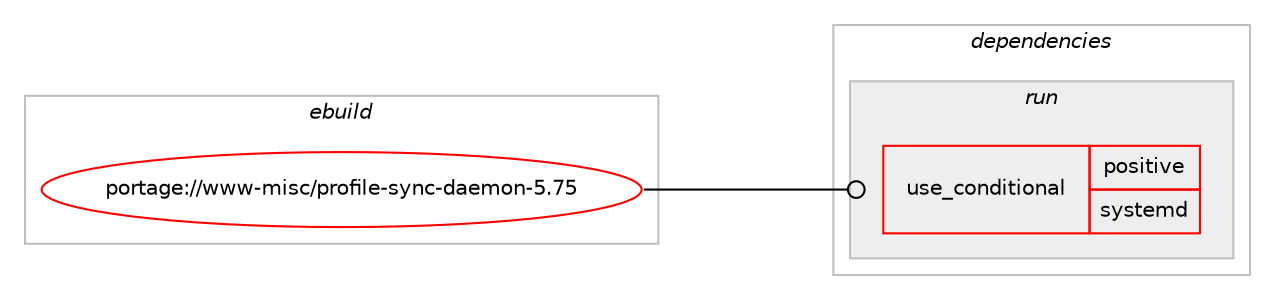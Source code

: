 digraph prolog {

# *************
# Graph options
# *************

newrank=true;
concentrate=true;
compound=true;
graph [rankdir=LR,fontname=Helvetica,fontsize=10,ranksep=1.5];#, ranksep=2.5, nodesep=0.2];
edge  [arrowhead=vee];
node  [fontname=Helvetica,fontsize=10];

# **********
# The ebuild
# **********

subgraph cluster_leftcol {
color=gray;
rank=same;
label=<<i>ebuild</i>>;
id [label="portage://www-misc/profile-sync-daemon-5.75", color=red, width=4, href="../www-misc/profile-sync-daemon-5.75.svg"];
}

# ****************
# The dependencies
# ****************

subgraph cluster_midcol {
color=gray;
label=<<i>dependencies</i>>;
subgraph cluster_compile {
fillcolor="#eeeeee";
style=filled;
label=<<i>compile</i>>;
}
subgraph cluster_compileandrun {
fillcolor="#eeeeee";
style=filled;
label=<<i>compile and run</i>>;
}
subgraph cluster_run {
fillcolor="#eeeeee";
style=filled;
label=<<i>run</i>>;
subgraph cond427 {
dependency809 [label=<<TABLE BORDER="0" CELLBORDER="1" CELLSPACING="0" CELLPADDING="4"><TR><TD ROWSPAN="3" CELLPADDING="10">use_conditional</TD></TR><TR><TD>positive</TD></TR><TR><TD>systemd</TD></TR></TABLE>>, shape=none, color=red];
# *** BEGIN UNKNOWN DEPENDENCY TYPE (TODO) ***
# dependency809 -> package_dependency(portage://www-misc/profile-sync-daemon-5.75,run,no,sys-apps,systemd,none,[,,],[],[])
# *** END UNKNOWN DEPENDENCY TYPE (TODO) ***

}
id:e -> dependency809:w [weight=20,style="solid",arrowhead="odot"];
# *** BEGIN UNKNOWN DEPENDENCY TYPE (TODO) ***
# id -> package_dependency(portage://www-misc/profile-sync-daemon-5.75,run,no,app-shells,bash,none,[,,],[],[])
# *** END UNKNOWN DEPENDENCY TYPE (TODO) ***

# *** BEGIN UNKNOWN DEPENDENCY TYPE (TODO) ***
# id -> package_dependency(portage://www-misc/profile-sync-daemon-5.75,run,no,net-misc,rsync,none,[,,],[],[use(enable(xattr),none)])
# *** END UNKNOWN DEPENDENCY TYPE (TODO) ***

}
}

# **************
# The candidates
# **************

subgraph cluster_choices {
rank=same;
color=gray;
label=<<i>candidates</i>>;

}

}
